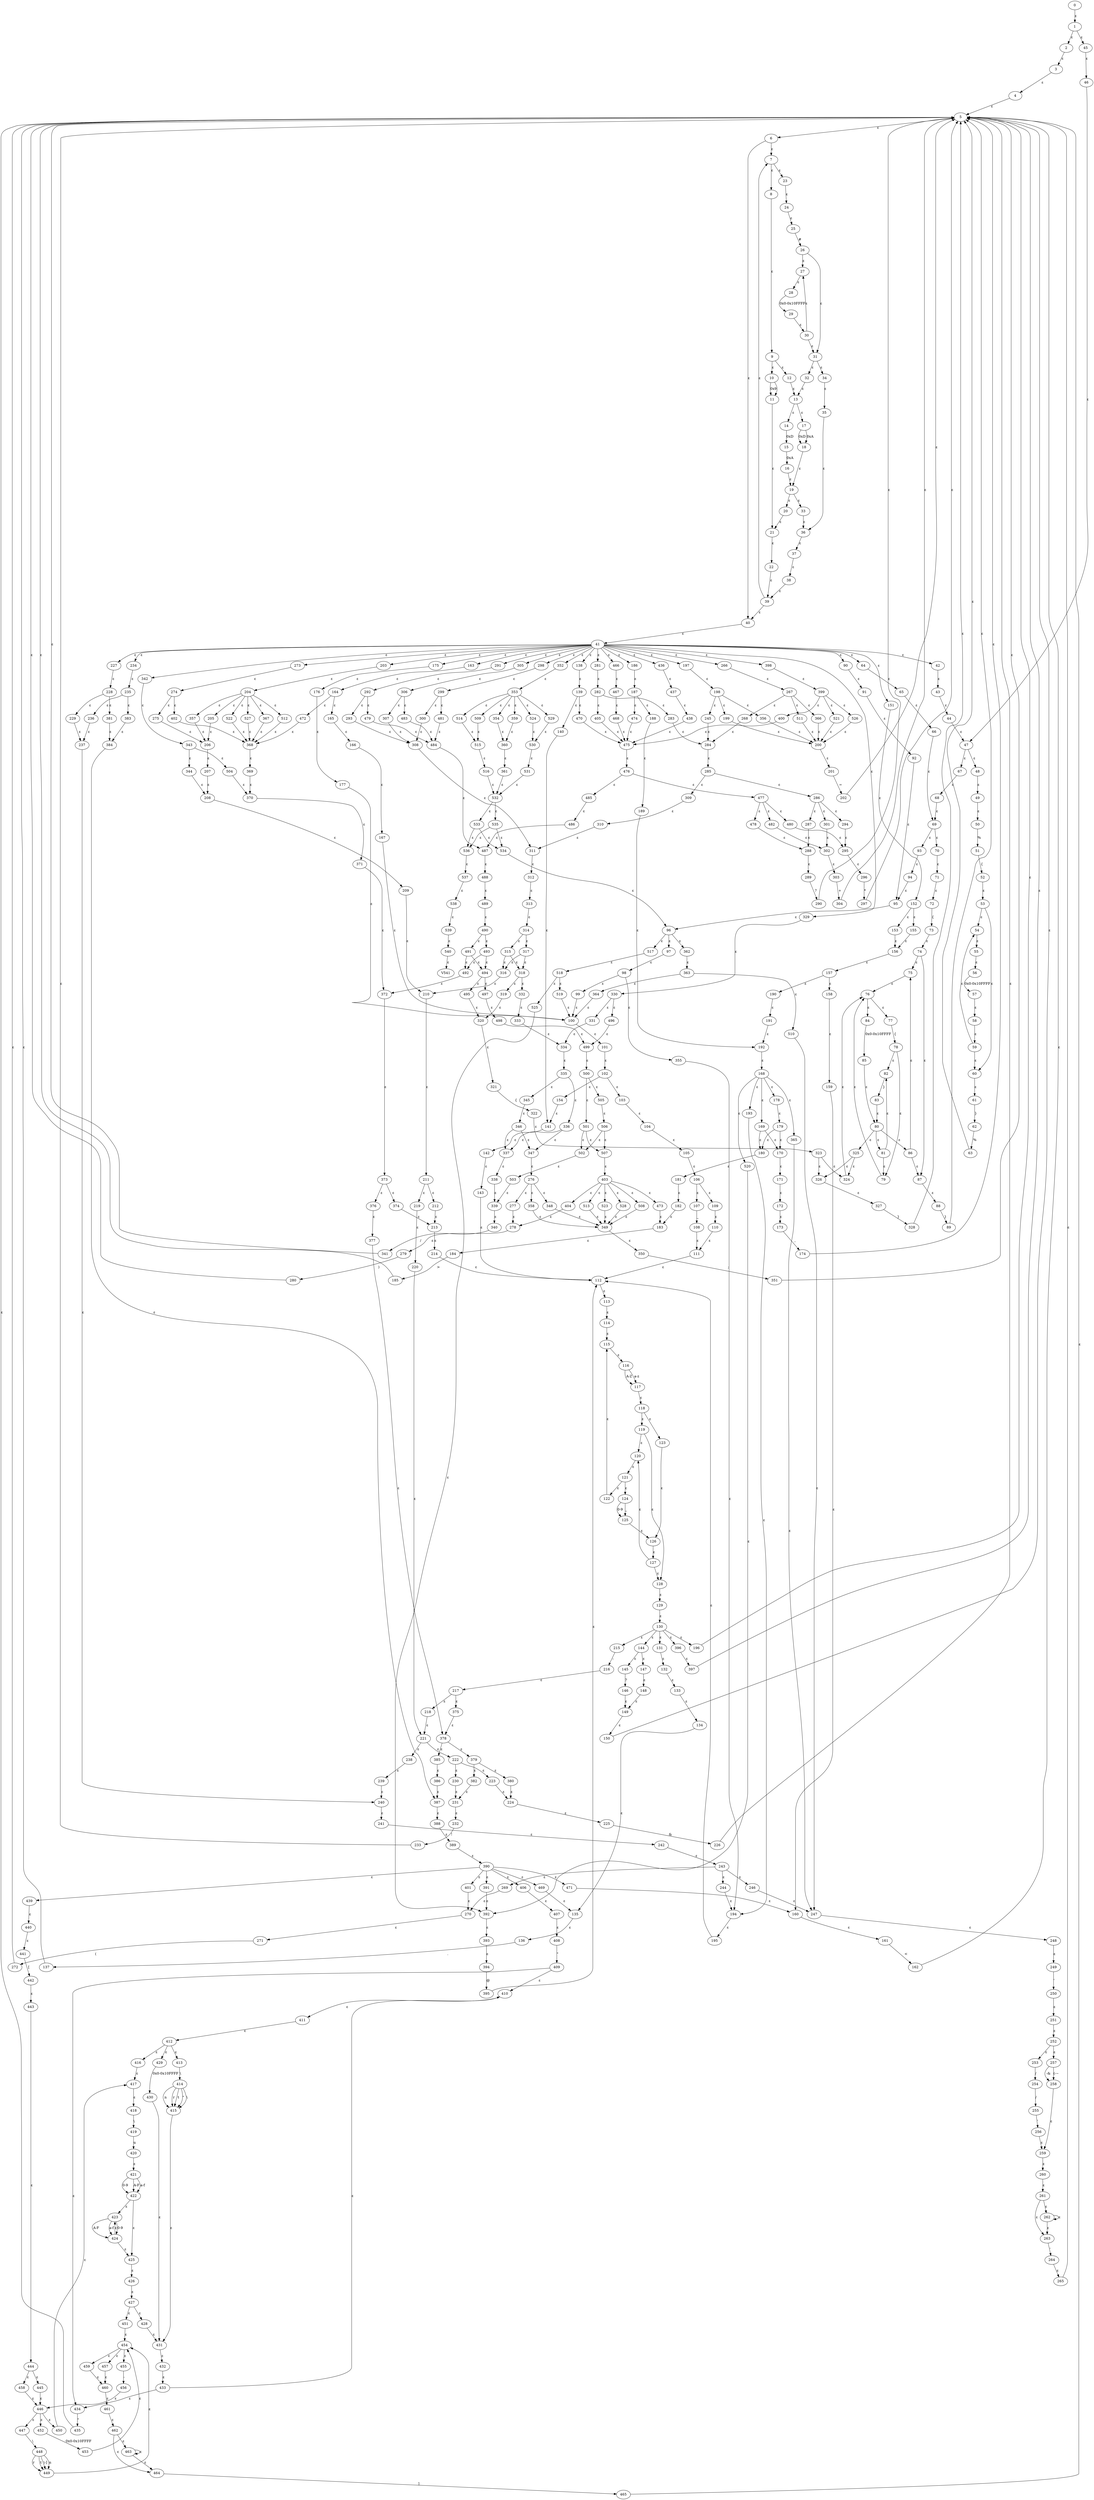 digraph fa {
  state0 [label="0"];
  state0 -> state1 [label="ε"];
  state1 [label="1"];
  state1 -> state2 [label="ε"];
  state2 [label="2"];
  state2 -> state3 [label="ε"];
  state3 [label="3"];
  state3 -> state4 [label="ε"];
  state4 [label="4"];
  state4 -> state5 [label="ε"];
  state5 [label="5"];
  state5 -> state6 [label="ε"];
  state6 [label="6"];
  state6 -> state7 [label="ε"];
  state7 [label="7"];
  state7 -> state8 [label="ε"];
  state8 [label="8"];
  state8 -> state9 [label="ε"];
  state9 [label="9"];
  state9 -> state10 [label="ε"];
  state10 [label="10"];
  state10 -> state11 [label="0x9"];
  state11 [label="11"];
  state11 -> state21 [label="ε"];
  state21 [label="21"];
  state21 -> state22 [label="ε"];
  state22 [label="22"];
  state22 -> state39 [label="ε"];
  state39 [label="39"];
  state39 -> state7 [label="ε"];
  state39 -> state40 [label="ε"];
  state40 [label="40"];
  state40 -> state41 [label="ε"];
  state41 [label="41"];
  state41 -> state42 [label="ε"];
  state42 [label="42"];
  state42 -> state43 [label="ε"];
  state43 [label="43"];
  state43 -> state44 [label="ε"];
  state44 [label="44"];
  state44 -> state47 [label="ε"];
  state47 [label="47"];
  state47 -> state48 [label="ε"];
  state48 [label="48"];
  state48 -> state49 [label="ε"];
  state49 [label="49"];
  state49 -> state50 [label="ε"];
  state50 [label="50"];
  state50 -> state51 [label="%"];
  state51 [label="51"];
  state51 -> state52 [label="{"];
  state52 [label="52"];
  state52 -> state53 [label="ε"];
  state53 [label="53"];
  state53 -> state54 [label="ε"];
  state54 [label="54"];
  state54 -> state55 [label="ε"];
  state55 [label="55"];
  state55 -> state56 [label="ε"];
  state56 [label="56"];
  state56 -> state57 [label="0x0-0x10FFFF"];
  state57 [label="57"];
  state57 -> state58 [label="ε"];
  state58 [label="58"];
  state58 -> state59 [label="ε"];
  state59 [label="59"];
  state59 -> state54 [label="ε"];
  state59 -> state60 [label="ε"];
  state60 [label="60"];
  state60 -> state61 [label="ε"];
  state61 [label="61"];
  state61 -> state62 [label="}"];
  state62 [label="62"];
  state62 -> state63 [label="%"];
  state63 [label="63"];
  state63 -> state5 [label="ε"];
  state53 -> state60 [label="ε"];
  state47 -> state67 [label="ε"];
  state67 [label="67"];
  state67 -> state68 [label="ε"];
  state68 [label="68"];
  state68 -> state69 [label="ε"];
  state69 [label="69"];
  state69 -> state70 [label="ε"];
  state70 [label="70"];
  state70 -> state71 [label="ε"];
  state71 [label="71"];
  state71 -> state72 [label="ε"];
  state72 [label="72"];
  state72 -> state73 [label="{"];
  state73 [label="73"];
  state73 -> state74 [label="ε"];
  state74 [label="74"];
  state74 -> state75 [label="ε"];
  state75 [label="75"];
  state75 -> state76 [label="ε"];
  state76 [label="76"];
  state76 -> state77 [label="ε"];
  state77 [label="77"];
  state77 -> state78 [label="{"];
  state78 [label="78"];
  state78 -> state79 [label="ε"];
  state79 [label="79"];
  state79 -> state76 [label="ε"];
  state78 -> state82 [label="ε"];
  state82 [label="82"];
  state82 -> state83 [label="}"];
  state83 [label="83"];
  state83 -> state80 [label="ε"];
  state80 [label="80"];
  state80 -> state81 [label="ε"];
  state81 [label="81"];
  state81 -> state79 [label="ε"];
  state81 -> state82 [label="ε"];
  state80 -> state86 [label="ε"];
  state86 [label="86"];
  state86 -> state75 [label="ε"];
  state86 -> state87 [label="ε"];
  state87 [label="87"];
  state87 -> state88 [label="ε"];
  state88 [label="88"];
  state88 -> state89 [label="}"];
  state89 [label="89"];
  state89 -> state5 [label="ε"];
  state80 -> state325 [label="ε"];
  state325 [label="325"];
  state325 -> state324 [label="ε"];
  state324 [label="324"];
  state324 -> state76 [label="ε"];
  state325 -> state326 [label="ε"];
  state326 [label="326"];
  state326 -> state327 [label="ε"];
  state327 [label="327"];
  state327 -> state328 [label="}"];
  state328 [label="328"];
  state328 -> state5 [label="ε"];
  state76 -> state84 [label="ε"];
  state84 [label="84"];
  state84 -> state85 [label="0x0-0x10FFFF"];
  state85 [label="85"];
  state85 -> state80 [label="ε"];
  state74 -> state87 [label="ε"];
  state69 -> state93 [label="ε"];
  state93 [label="93"];
  state93 -> state94 [label="ε"];
  state94 [label="94"];
  state94 -> state95 [label="ε"];
  state95 [label="95"];
  state95 -> state96 [label="ε"];
  state96 [label="96"];
  state96 -> state97 [label="ε"];
  state97 [label="97"];
  state97 -> state98 [label="ε"];
  state98 [label="98"];
  state98 -> state99 [label="ε"];
  state99 [label="99"];
  state99 -> state100 [label="ε"];
  state100 [label="100"];
  state100 -> state101 [label="ε"];
  state101 [label="101"];
  state101 -> state102 [label="ε"];
  state102 [label="102"];
  state102 -> state103 [label="ε"];
  state103 [label="103"];
  state103 -> state104 [label="ε"];
  state104 [label="104"];
  state104 -> state105 [label="ε"];
  state105 [label="105"];
  state105 -> state106 [label="ε"];
  state106 [label="106"];
  state106 -> state107 [label="ε"];
  state107 [label="107"];
  state107 -> state108 [label="_"];
  state108 [label="108"];
  state108 -> state111 [label="ε"];
  state111 [label="111"];
  state111 -> state112 [label="ε"];
  state112 [label="112"];
  state112 -> state113 [label="ε"];
  state113 [label="113"];
  state113 -> state114 [label="ε"];
  state114 [label="114"];
  state114 -> state115 [label="ε"];
  state115 [label="115"];
  state115 -> state116 [label="ε"];
  state116 [label="116"];
  state116 -> state117 [label="A-Z"];
  state117 [label="117"];
  state117 -> state118 [label="ε"];
  state118 [label="118"];
  state118 -> state119 [label="ε"];
  state119 [label="119"];
  state119 -> state120 [label="ε"];
  state120 [label="120"];
  state120 -> state121 [label="ε"];
  state121 [label="121"];
  state121 -> state122 [label="ε"];
  state122 [label="122"];
  state122 -> state115 [label="ε"];
  state121 -> state124 [label="ε"];
  state124 [label="124"];
  state124 -> state125 [label="0-9"];
  state125 [label="125"];
  state125 -> state126 [label="ε"];
  state126 [label="126"];
  state126 -> state127 [label="ε"];
  state127 [label="127"];
  state127 -> state120 [label="ε"];
  state127 -> state128 [label="ε"];
  state128 [label="128"];
  state128 -> state129 [label="ε"];
  state129 [label="129"];
  state129 -> state130 [label="ε"];
  state130 [label="130"];
  state130 -> state131 [label="ε"];
  state131 [label="131"];
  state131 -> state132 [label="ε"];
  state132 [label="132"];
  state132 -> state133 [label="ε"];
  state133 [label="133"];
  state133 -> state134 [label="ε"];
  state134 [label="134"];
  state134 -> state135 [label="ε"];
  state135 [label="135"];
  state135 -> state136 [label="ε"];
  state136 [label="136"];
  state136 -> state137 [label="."];
  state137 [label="137"];
  state137 -> state5 [label="ε"];
  state130 -> state144 [label="ε"];
  state144 [label="144"];
  state144 -> state145 [label="ε"];
  state145 [label="145"];
  state145 -> state146 [label="?"];
  state146 [label="146"];
  state146 -> state149 [label="ε"];
  state149 [label="149"];
  state149 -> state150 [label="ε"];
  state150 [label="150"];
  state150 -> state5 [label="ε"];
  state144 -> state147 [label="ε"];
  state147 [label="147"];
  state147 -> state148 [label="ε"];
  state148 [label="148"];
  state148 -> state149 [label="ε"];
  state130 -> state196 [label="ε"];
  state196 [label="196"];
  state196 -> state5 [label="ε"];
  state130 -> state215 [label="ε"];
  state215 [label="215"];
  state215 -> state216 [label=":"];
  state216 [label="216"];
  state216 -> state217 [label="ε"];
  state217 [label="217"];
  state217 -> state218 [label="ε"];
  state218 [label="218"];
  state218 -> state221 [label="ε"];
  state221 [label="221"];
  state221 -> state222 [label="ε"];
  state222 [label="222"];
  state222 -> state223 [label="ε"];
  state223 [label="223"];
  state223 -> state224 [label="ε"];
  state224 [label="224"];
  state224 -> state225 [label="ε"];
  state225 [label="225"];
  state225 -> state226 [label="&"];
  state226 [label="226"];
  state226 -> state5 [label="ε"];
  state222 -> state230 [label="ε"];
  state230 [label="230"];
  state230 -> state231 [label="ε"];
  state231 [label="231"];
  state231 -> state232 [label="ε"];
  state232 [label="232"];
  state232 -> state233 [label="!"];
  state233 [label="233"];
  state233 -> state5 [label="ε"];
  state221 -> state238 [label="ε"];
  state238 [label="238"];
  state238 -> state239 [label="ε"];
  state239 [label="239"];
  state239 -> state240 [label="ε"];
  state240 [label="240"];
  state240 -> state241 [label="ε"];
  state241 [label="241"];
  state241 -> state242 [label="ε"];
  state242 [label="242"];
  state242 -> state243 [label="ε"];
  state243 [label="243"];
  state243 -> state244 [label="ε"];
  state244 [label="244"];
  state244 -> state194 [label="ε"];
  state194 [label="194"];
  state194 -> state195 [label="ε"];
  state195 [label="195"];
  state195 -> state112 [label="ε"];
  state243 -> state246 [label="ε"];
  state246 [label="246"];
  state246 -> state247 [label="ε"];
  state247 [label="247"];
  state247 -> state248 [label="ε"];
  state248 [label="248"];
  state248 -> state249 [label="ε"];
  state249 [label="249"];
  state249 -> state250 [label="'"];
  state250 [label="250"];
  state250 -> state251 [label="ε"];
  state251 [label="251"];
  state251 -> state252 [label="ε"];
  state252 [label="252"];
  state252 -> state253 [label="ε"];
  state253 [label="253"];
  state253 -> state254 [label="/"];
  state254 [label="254"];
  state254 -> state255 [label="/"];
  state255 [label="255"];
  state255 -> state256 [label="'"];
  state256 [label="256"];
  state256 -> state259 [label="ε"];
  state259 [label="259"];
  state259 -> state260 [label="ε"];
  state260 [label="260"];
  state260 -> state261 [label="ε"];
  state261 [label="261"];
  state261 -> state262 [label="ε"];
  state262 [label="262"];
  state262 -> state262 [label="ε"];
  state262 -> state263 [label="ε"];
  state263 [label="263"];
  state263 -> state264 [label="'"];
  state264 [label="264"];
  state264 -> state265 [label="ε"];
  state265 [label="265"];
  state265 -> state5 [label="ε"];
  state261 -> state263 [label="ε"];
  state252 -> state257 [label="ε"];
  state257 [label="257"];
  state257 -> state258 [label=" -&"];
  state258 [label="258"];
  state258 -> state259 [label="ε"];
  state257 -> state258 [label="(-~"];
  state243 -> state269 [label="ε"];
  state269 [label="269"];
  state269 -> state270 [label="ε"];
  state270 [label="270"];
  state270 -> state271 [label="ε"];
  state271 [label="271"];
  state271 -> state272 [label="("];
  state272 [label="272"];
  state272 -> state5 [label="ε"];
  state217 -> state375 [label="ε"];
  state375 [label="375"];
  state375 -> state378 [label="ε"];
  state378 [label="378"];
  state378 -> state379 [label="ε"];
  state379 [label="379"];
  state379 -> state380 [label="ε"];
  state380 [label="380"];
  state380 -> state224 [label="ε"];
  state379 -> state382 [label="ε"];
  state382 [label="382"];
  state382 -> state231 [label="ε"];
  state378 -> state385 [label="ε"];
  state385 [label="385"];
  state385 -> state386 [label="ε"];
  state386 [label="386"];
  state386 -> state387 [label="ε"];
  state387 [label="387"];
  state387 -> state388 [label="ε"];
  state388 [label="388"];
  state388 -> state389 [label="ε"];
  state389 [label="389"];
  state389 -> state390 [label="ε"];
  state390 [label="390"];
  state390 -> state391 [label="ε"];
  state391 [label="391"];
  state391 -> state392 [label="ε"];
  state392 [label="392"];
  state392 -> state393 [label="ε"];
  state393 [label="393"];
  state393 -> state394 [label="ε"];
  state394 [label="394"];
  state394 -> state395 [label="@"];
  state395 [label="395"];
  state395 -> state112 [label="ε"];
  state390 -> state401 [label="ε"];
  state401 [label="401"];
  state401 -> state270 [label="ε"];
  state390 -> state406 [label="ε"];
  state406 [label="406"];
  state406 -> state407 [label="ε"];
  state407 [label="407"];
  state407 -> state408 [label="ε"];
  state408 [label="408"];
  state408 -> state409 [label="\""];
  state409 [label="409"];
  state409 -> state410 [label="ε"];
  state410 [label="410"];
  state410 -> state411 [label="ε"];
  state411 [label="411"];
  state411 -> state412 [label="ε"];
  state412 [label="412"];
  state412 -> state413 [label="ε"];
  state413 [label="413"];
  state413 -> state414 [label="\\"];
  state414 [label="414"];
  state414 -> state415 [label="\""];
  state415 [label="415"];
  state415 -> state431 [label="ε"];
  state431 [label="431"];
  state431 -> state432 [label="ε"];
  state432 [label="432"];
  state432 -> state433 [label="ε"];
  state433 [label="433"];
  state433 -> state410 [label="ε"];
  state433 -> state434 [label="ε"];
  state434 [label="434"];
  state434 -> state435 [label="\""];
  state435 [label="435"];
  state435 -> state5 [label="ε"];
  state414 -> state415 [label="\\"];
  state414 -> state415 [label="n"];
  state414 -> state415 [label="r"];
  state414 -> state415 [label="t"];
  state412 -> state416 [label="ε"];
  state416 [label="416"];
  state416 -> state417 [label="ε"];
  state417 [label="417"];
  state417 -> state418 [label="ε"];
  state418 [label="418"];
  state418 -> state419 [label="\\"];
  state419 [label="419"];
  state419 -> state420 [label="u"];
  state420 [label="420"];
  state420 -> state421 [label="ε"];
  state421 [label="421"];
  state421 -> state422 [label="0-9"];
  state422 [label="422"];
  state422 -> state423 [label="ε"];
  state423 [label="423"];
  state423 -> state424 [label="0-9"];
  state424 [label="424"];
  state424 -> state423 [label="ε"];
  state424 -> state425 [label="ε"];
  state425 [label="425"];
  state425 -> state426 [label="ε"];
  state426 [label="426"];
  state426 -> state427 [label="ε"];
  state427 [label="427"];
  state427 -> state428 [label="ε"];
  state428 [label="428"];
  state428 -> state431 [label="ε"];
  state427 -> state451 [label="ε"];
  state451 [label="451"];
  state451 -> state454 [label="ε"];
  state454 [label="454"];
  state454 -> state455 [label="ε"];
  state455 [label="455"];
  state455 -> state456 [label="-"];
  state456 [label="456"];
  state456 -> state446 [label="ε"];
  state446 [label="446"];
  state446 -> state447 [label="ε"];
  state447 [label="447"];
  state447 -> state448 [label="\\"];
  state448 [label="448"];
  state448 -> state449 [label="\\-]"];
  state449 [label="449"];
  state449 -> state454 [label="ε"];
  state448 -> state449 [label="n"];
  state448 -> state449 [label="r"];
  state448 -> state449 [label="t"];
  state446 -> state450 [label="ε"];
  state450 [label="450"];
  state450 -> state417 [label="ε"];
  state446 -> state452 [label="ε"];
  state452 [label="452"];
  state452 -> state453 [label="0x0-0x10FFFF"];
  state453 [label="453"];
  state453 -> state454 [label="ε"];
  state454 -> state457 [label="ε"];
  state457 [label="457"];
  state457 -> state460 [label="ε"];
  state460 [label="460"];
  state460 -> state461 [label="ε"];
  state461 [label="461"];
  state461 -> state462 [label="ε"];
  state462 [label="462"];
  state462 -> state463 [label="ε"];
  state463 [label="463"];
  state463 -> state463 [label="ε"];
  state463 -> state464 [label="ε"];
  state464 [label="464"];
  state464 -> state465 [label="]"];
  state465 [label="465"];
  state465 -> state5 [label="ε"];
  state462 -> state464 [label="ε"];
  state454 -> state459 [label="ε"];
  state459 [label="459"];
  state459 -> state460 [label="ε"];
  state423 -> state424 [label="A-F"];
  state423 -> state424 [label="a-f"];
  state422 -> state425 [label="ε"];
  state421 -> state422 [label="A-F"];
  state421 -> state422 [label="a-f"];
  state412 -> state429 [label="ε"];
  state429 [label="429"];
  state429 -> state430 [label="0x0-0x10FFFF"];
  state430 [label="430"];
  state430 -> state431 [label="ε"];
  state409 -> state434 [label="ε"];
  state390 -> state439 [label="ε"];
  state439 [label="439"];
  state439 -> state440 [label="ε"];
  state440 [label="440"];
  state440 -> state441 [label="ε"];
  state441 [label="441"];
  state441 -> state442 [label="["];
  state442 [label="442"];
  state442 -> state443 [label="ε"];
  state443 [label="443"];
  state443 -> state444 [label="ε"];
  state444 [label="444"];
  state444 -> state445 [label="ε"];
  state445 [label="445"];
  state445 -> state446 [label="ε"];
  state444 -> state458 [label="ε"];
  state458 [label="458"];
  state458 -> state446 [label="ε"];
  state390 -> state469 [label="ε"];
  state469 [label="469"];
  state469 -> state135 [label="ε"];
  state390 -> state471 [label="ε"];
  state471 [label="471"];
  state471 -> state160 [label="ε"];
  state160 [label="160"];
  state160 -> state161 [label="ε"];
  state161 [label="161"];
  state161 -> state162 [label="<"];
  state162 [label="162"];
  state162 -> state5 [label="ε"];
  state130 -> state396 [label="ε"];
  state396 [label="396"];
  state396 -> state397 [label="ε"];
  state397 [label="397"];
  state397 -> state5 [label="ε"];
  state124 -> state125 [label="_"];
  state119 -> state128 [label="ε"];
  state118 -> state123 [label="ε"];
  state123 [label="123"];
  state123 -> state126 [label="ε"];
  state116 -> state117 [label="a-z"];
  state106 -> state109 [label="ε"];
  state109 [label="109"];
  state109 -> state110 [label="ε"];
  state110 [label="110"];
  state110 -> state111 [label="ε"];
  state102 -> state154 [label="ε"];
  state154 [label="154"];
  state154 -> state141 [label="ε"];
  state141 [label="141"];
  state141 -> state142 [label="ε"];
  state142 [label="142"];
  state142 -> state143 [label="ε"];
  state143 [label="143"];
  state143 -> state112 [label="ε"];
  state98 -> state355 [label="ε"];
  state355 [label="355"];
  state355 -> state194 [label="ε"];
  state96 -> state362 [label="ε"];
  state362 [label="362"];
  state362 -> state363 [label="ε"];
  state363 [label="363"];
  state363 -> state364 [label="ε"];
  state364 [label="364"];
  state364 -> state100 [label="ε"];
  state363 -> state510 [label="ε"];
  state510 [label="510"];
  state510 -> state247 [label="ε"];
  state96 -> state517 [label="ε"];
  state517 [label="517"];
  state517 -> state518 [label="ε"];
  state518 [label="518"];
  state518 -> state519 [label="ε"];
  state519 [label="519"];
  state519 -> state100 [label="ε"];
  state518 -> state525 [label="ε"];
  state525 [label="525"];
  state525 -> state392 [label="ε"];
  state41 -> state64 [label="ε"];
  state64 [label="64"];
  state64 -> state65 [label="ε"];
  state65 [label="65"];
  state65 -> state66 [label="ε"];
  state66 [label="66"];
  state66 -> state69 [label="ε"];
  state41 -> state90 [label="ε"];
  state90 [label="90"];
  state90 -> state91 [label="ε"];
  state91 [label="91"];
  state91 -> state92 [label="ε"];
  state92 [label="92"];
  state92 -> state95 [label="ε"];
  state41 -> state138 [label="ε"];
  state138 [label="138"];
  state138 -> state139 [label="ε"];
  state139 [label="139"];
  state139 -> state140 [label="ε"];
  state140 [label="140"];
  state140 -> state141 [label="ε"];
  state139 -> state470 [label="ε"];
  state470 [label="470"];
  state470 -> state475 [label="ε"];
  state475 [label="475"];
  state475 -> state476 [label="ε"];
  state476 [label="476"];
  state476 -> state477 [label="ε"];
  state477 [label="477"];
  state477 -> state478 [label="ε"];
  state478 [label="478"];
  state478 -> state288 [label="ε"];
  state288 [label="288"];
  state288 -> state289 [label="ε"];
  state289 [label="289"];
  state289 -> state290 [label="?"];
  state290 [label="290"];
  state290 -> state5 [label="ε"];
  state477 -> state480 [label="ε"];
  state480 [label="480"];
  state480 -> state295 [label="ε"];
  state295 [label="295"];
  state295 -> state296 [label="ε"];
  state296 [label="296"];
  state296 -> state297 [label="*"];
  state297 [label="297"];
  state297 -> state5 [label="ε"];
  state477 -> state482 [label="ε"];
  state482 [label="482"];
  state482 -> state302 [label="ε"];
  state302 [label="302"];
  state302 -> state303 [label="ε"];
  state303 [label="303"];
  state303 -> state304 [label="+"];
  state304 [label="304"];
  state304 -> state5 [label="ε"];
  state476 -> state485 [label="ε"];
  state485 [label="485"];
  state485 -> state486 [label="ε"];
  state486 [label="486"];
  state486 -> state487 [label="ε"];
  state487 [label="487"];
  state487 -> state488 [label="ε"];
  state488 [label="488"];
  state488 -> state489 [label="ε"];
  state489 [label="489"];
  state489 -> state490 [label="ε"];
  state490 [label="490"];
  state490 -> state491 [label="ε"];
  state491 [label="491"];
  state491 -> state492 [label="ε"];
  state492 [label="492"];
  state492 -> state372 [label="ε"];
  state372 [label="372"];
  state372 -> state373 [label="ε"];
  state373 [label="373"];
  state373 -> state374 [label="ε"];
  state374 [label="374"];
  state374 -> state213 [label="ε"];
  state213 [label="213"];
  state213 -> state214 [label="ε"];
  state214 [label="214"];
  state214 -> state112 [label="ε"];
  state373 -> state376 [label="ε"];
  state376 [label="376"];
  state376 -> state377 [label="ε"];
  state377 [label="377"];
  state377 -> state378 [label="ε"];
  state491 -> state494 [label="ε"];
  state494 [label="494"];
  state494 -> state495 [label="ε"];
  state495 [label="495"];
  state495 -> state320 [label="ε"];
  state320 [label="320"];
  state320 -> state321 [label="ε"];
  state321 [label="321"];
  state321 -> state322 [label="{"];
  state322 [label="322"];
  state322 -> state323 [label="ε"];
  state323 [label="323"];
  state323 -> state324 [label="ε"];
  state323 -> state326 [label="ε"];
  state494 -> state497 [label="ε"];
  state497 [label="497"];
  state497 -> state498 [label="ε"];
  state498 [label="498"];
  state498 -> state499 [label="ε"];
  state499 [label="499"];
  state499 -> state500 [label="ε"];
  state500 [label="500"];
  state500 -> state501 [label="ε"];
  state501 [label="501"];
  state501 -> state502 [label="ε"];
  state502 [label="502"];
  state502 -> state503 [label="ε"];
  state503 [label="503"];
  state503 -> state339 [label="ε"];
  state339 [label="339"];
  state339 -> state340 [label="ε"];
  state340 [label="340"];
  state340 -> state341 [label="/"];
  state341 [label="341"];
  state341 -> state5 [label="ε"];
  state501 -> state507 [label="ε"];
  state507 [label="507"];
  state507 -> state403 [label="ε"];
  state403 [label="403"];
  state403 -> state404 [label="ε"];
  state404 [label="404"];
  state404 -> state278 [label="ε"];
  state278 [label="278"];
  state278 -> state279 [label="ε"];
  state279 [label="279"];
  state279 -> state280 [label=")"];
  state280 [label="280"];
  state280 -> state5 [label="ε"];
  state403 -> state473 [label="ε"];
  state473 [label="473"];
  state473 -> state183 [label="ε"];
  state183 [label="183"];
  state183 -> state184 [label="ε"];
  state184 [label="184"];
  state184 -> state185 [label=">"];
  state185 [label="185"];
  state185 -> state5 [label="ε"];
  state403 -> state508 [label="ε"];
  state508 [label="508"];
  state508 -> state349 [label="ε"];
  state349 [label="349"];
  state349 -> state350 [label="ε"];
  state350 [label="350"];
  state350 -> state351 [label=";"];
  state351 [label="351"];
  state351 -> state5 [label="ε"];
  state403 -> state513 [label="ε"];
  state513 [label="513"];
  state513 -> state349 [label="ε"];
  state403 -> state523 [label="ε"];
  state523 [label="523"];
  state523 -> state349 [label="ε"];
  state403 -> state528 [label="ε"];
  state528 [label="528"];
  state528 -> state349 [label="ε"];
  state500 -> state505 [label="ε"];
  state505 [label="505"];
  state505 -> state506 [label="ε"];
  state506 [label="506"];
  state506 -> state502 [label="ε"];
  state506 -> state507 [label="ε"];
  state490 -> state493 [label="ε"];
  state493 [label="493"];
  state493 -> state492 [label="ε"];
  state493 -> state494 [label="ε"];
  state41 -> state151 [label="ε"];
  state151 [label="151"];
  state151 -> state152 [label="ε"];
  state152 [label="152"];
  state152 -> state153 [label="ε"];
  state153 [label="153"];
  state153 -> state156 [label="ε"];
  state156 [label="156"];
  state156 -> state157 [label="ε"];
  state157 [label="157"];
  state157 -> state158 [label="ε"];
  state158 [label="158"];
  state158 -> state159 [label="ε"];
  state159 [label="159"];
  state159 -> state160 [label="ε"];
  state157 -> state190 [label="ε"];
  state190 [label="190"];
  state190 -> state191 [label="ε"];
  state191 [label="191"];
  state191 -> state192 [label="ε"];
  state192 [label="192"];
  state192 -> state168 [label="ε"];
  state168 [label="168"];
  state168 -> state169 [label="ε"];
  state169 [label="169"];
  state169 -> state170 [label="ε"];
  state170 [label="170"];
  state170 -> state171 [label="ε"];
  state171 [label="171"];
  state171 -> state172 [label="ε"];
  state172 [label="172"];
  state172 -> state173 [label="ε"];
  state173 [label="173"];
  state173 -> state174 [label=","];
  state174 [label="174"];
  state174 -> state5 [label="ε"];
  state169 -> state180 [label="ε"];
  state180 [label="180"];
  state180 -> state181 [label="ε"];
  state181 [label="181"];
  state181 -> state182 [label="ε"];
  state182 [label="182"];
  state182 -> state183 [label="ε"];
  state168 -> state178 [label="ε"];
  state178 [label="178"];
  state178 -> state179 [label="ε"];
  state179 [label="179"];
  state179 -> state170 [label="ε"];
  state179 -> state180 [label="ε"];
  state168 -> state193 [label="ε"];
  state193 [label="193"];
  state193 -> state194 [label="ε"];
  state168 -> state365 [label="ε"];
  state365 [label="365"];
  state365 -> state247 [label="ε"];
  state168 -> state520 [label="ε"];
  state520 [label="520"];
  state520 -> state392 [label="ε"];
  state152 -> state155 [label="ε"];
  state155 [label="155"];
  state155 -> state156 [label="ε"];
  state41 -> state163 [label="ε"];
  state163 [label="163"];
  state163 -> state164 [label="ε"];
  state164 [label="164"];
  state164 -> state165 [label="ε"];
  state165 [label="165"];
  state165 -> state166 [label="ε"];
  state166 [label="166"];
  state166 -> state167 [label="ε"];
  state167 [label="167"];
  state167 -> state100 [label="ε"];
  state164 -> state472 [label="ε"];
  state472 [label="472"];
  state472 -> state368 [label="ε"];
  state368 [label="368"];
  state368 -> state369 [label="ε"];
  state369 [label="369"];
  state369 -> state370 [label="ε"];
  state370 [label="370"];
  state370 -> state371 [label="ε"];
  state371 [label="371"];
  state371 -> state372 [label="ε"];
  state41 -> state175 [label="ε"];
  state175 [label="175"];
  state175 -> state176 [label="ε"];
  state176 [label="176"];
  state176 -> state177 [label="ε"];
  state177 [label="177"];
  state177 -> state100 [label="ε"];
  state41 -> state186 [label="ε"];
  state186 [label="186"];
  state186 -> state187 [label="ε"];
  state187 [label="187"];
  state187 -> state188 [label="ε"];
  state188 [label="188"];
  state188 -> state189 [label="ε"];
  state189 [label="189"];
  state189 -> state192 [label="ε"];
  state187 -> state474 [label="ε"];
  state474 [label="474"];
  state474 -> state475 [label="ε"];
  state41 -> state197 [label="ε"];
  state197 [label="197"];
  state197 -> state198 [label="ε"];
  state198 [label="198"];
  state198 -> state199 [label="ε"];
  state199 [label="199"];
  state199 -> state200 [label="ε"];
  state200 [label="200"];
  state200 -> state201 [label="ε"];
  state201 [label="201"];
  state201 -> state202 [label="="];
  state202 [label="202"];
  state202 -> state5 [label="ε"];
  state198 -> state245 [label="ε"];
  state245 [label="245"];
  state245 -> state284 [label="ε"];
  state284 [label="284"];
  state284 -> state285 [label="ε"];
  state285 [label="285"];
  state285 -> state286 [label="ε"];
  state286 [label="286"];
  state286 -> state287 [label="ε"];
  state287 [label="287"];
  state287 -> state288 [label="ε"];
  state286 -> state294 [label="ε"];
  state294 [label="294"];
  state294 -> state295 [label="ε"];
  state286 -> state301 [label="ε"];
  state301 [label="301"];
  state301 -> state302 [label="ε"];
  state285 -> state309 [label="ε"];
  state309 [label="309"];
  state309 -> state310 [label="ε"];
  state310 [label="310"];
  state310 -> state311 [label="ε"];
  state311 [label="311"];
  state311 -> state312 [label="ε"];
  state312 [label="312"];
  state312 -> state313 [label="ε"];
  state313 [label="313"];
  state313 -> state314 [label="ε"];
  state314 [label="314"];
  state314 -> state315 [label="ε"];
  state315 [label="315"];
  state315 -> state316 [label="ε"];
  state316 [label="316"];
  state316 -> state210 [label="ε"];
  state210 [label="210"];
  state210 -> state211 [label="ε"];
  state211 [label="211"];
  state211 -> state212 [label="ε"];
  state212 [label="212"];
  state212 -> state213 [label="ε"];
  state211 -> state219 [label="ε"];
  state219 [label="219"];
  state219 -> state220 [label="ε"];
  state220 [label="220"];
  state220 -> state221 [label="ε"];
  state315 -> state318 [label="ε"];
  state318 [label="318"];
  state318 -> state319 [label="ε"];
  state319 [label="319"];
  state319 -> state320 [label="ε"];
  state318 -> state332 [label="ε"];
  state332 [label="332"];
  state332 -> state333 [label="ε"];
  state333 [label="333"];
  state333 -> state334 [label="ε"];
  state334 [label="334"];
  state334 -> state335 [label="ε"];
  state335 [label="335"];
  state335 -> state336 [label="ε"];
  state336 [label="336"];
  state336 -> state337 [label="ε"];
  state337 [label="337"];
  state337 -> state338 [label="ε"];
  state338 [label="338"];
  state338 -> state339 [label="ε"];
  state336 -> state347 [label="ε"];
  state347 [label="347"];
  state347 -> state276 [label="ε"];
  state276 [label="276"];
  state276 -> state277 [label="ε"];
  state277 [label="277"];
  state277 -> state278 [label="ε"];
  state276 -> state348 [label="ε"];
  state348 [label="348"];
  state348 -> state349 [label="ε"];
  state276 -> state358 [label="ε"];
  state358 [label="358"];
  state358 -> state349 [label="ε"];
  state335 -> state345 [label="ε"];
  state345 [label="345"];
  state345 -> state346 [label="ε"];
  state346 [label="346"];
  state346 -> state337 [label="ε"];
  state346 -> state347 [label="ε"];
  state314 -> state317 [label="ε"];
  state317 [label="317"];
  state317 -> state316 [label="ε"];
  state317 -> state318 [label="ε"];
  state198 -> state356 [label="ε"];
  state356 [label="356"];
  state356 -> state200 [label="ε"];
  state41 -> state203 [label="ε"];
  state203 [label="203"];
  state203 -> state204 [label="ε"];
  state204 [label="204"];
  state204 -> state205 [label="ε"];
  state205 [label="205"];
  state205 -> state206 [label="ε"];
  state206 [label="206"];
  state206 -> state207 [label="ε"];
  state207 [label="207"];
  state207 -> state208 [label="ε"];
  state208 [label="208"];
  state208 -> state209 [label="ε"];
  state209 [label="209"];
  state209 -> state210 [label="ε"];
  state204 -> state357 [label="ε"];
  state357 [label="357"];
  state357 -> state206 [label="ε"];
  state204 -> state367 [label="ε"];
  state367 [label="367"];
  state367 -> state368 [label="ε"];
  state204 -> state512 [label="ε"];
  state512 [label="512"];
  state512 -> state368 [label="ε"];
  state204 -> state522 [label="ε"];
  state522 [label="522"];
  state522 -> state368 [label="ε"];
  state204 -> state527 [label="ε"];
  state527 [label="527"];
  state527 -> state368 [label="ε"];
  state41 -> state227 [label="ε"];
  state227 [label="227"];
  state227 -> state228 [label="ε"];
  state228 [label="228"];
  state228 -> state229 [label="ε"];
  state229 [label="229"];
  state229 -> state237 [label="ε"];
  state237 [label="237"];
  state237 -> state240 [label="ε"];
  state228 -> state381 [label="ε"];
  state381 [label="381"];
  state381 -> state384 [label="ε"];
  state384 [label="384"];
  state384 -> state387 [label="ε"];
  state41 -> state234 [label="ε"];
  state234 [label="234"];
  state234 -> state235 [label="ε"];
  state235 [label="235"];
  state235 -> state236 [label="ε"];
  state236 [label="236"];
  state236 -> state237 [label="ε"];
  state235 -> state383 [label="ε"];
  state383 [label="383"];
  state383 -> state384 [label="ε"];
  state41 -> state266 [label="ε"];
  state266 [label="266"];
  state266 -> state267 [label="ε"];
  state267 [label="267"];
  state267 -> state268 [label="ε"];
  state268 [label="268"];
  state268 -> state284 [label="ε"];
  state267 -> state366 [label="ε"];
  state366 [label="366"];
  state366 -> state200 [label="ε"];
  state267 -> state511 [label="ε"];
  state511 [label="511"];
  state511 -> state200 [label="ε"];
  state41 -> state273 [label="ε"];
  state273 [label="273"];
  state273 -> state274 [label="ε"];
  state274 [label="274"];
  state274 -> state275 [label="ε"];
  state275 [label="275"];
  state275 -> state206 [label="ε"];
  state274 -> state402 [label="ε"];
  state402 [label="402"];
  state402 -> state368 [label="ε"];
  state41 -> state281 [label="ε"];
  state281 [label="281"];
  state281 -> state282 [label="ε"];
  state282 [label="282"];
  state282 -> state283 [label="ε"];
  state283 [label="283"];
  state283 -> state284 [label="ε"];
  state282 -> state405 [label="ε"];
  state405 [label="405"];
  state405 -> state475 [label="ε"];
  state41 -> state291 [label="ε"];
  state291 [label="291"];
  state291 -> state292 [label="ε"];
  state292 [label="292"];
  state292 -> state293 [label="ε"];
  state293 [label="293"];
  state293 -> state308 [label="ε"];
  state308 [label="308"];
  state308 -> state311 [label="ε"];
  state292 -> state479 [label="ε"];
  state479 [label="479"];
  state479 -> state484 [label="ε"];
  state484 [label="484"];
  state484 -> state487 [label="ε"];
  state41 -> state298 [label="ε"];
  state298 [label="298"];
  state298 -> state299 [label="ε"];
  state299 [label="299"];
  state299 -> state300 [label="ε"];
  state300 [label="300"];
  state300 -> state308 [label="ε"];
  state299 -> state481 [label="ε"];
  state481 [label="481"];
  state481 -> state484 [label="ε"];
  state41 -> state305 [label="ε"];
  state305 [label="305"];
  state305 -> state306 [label="ε"];
  state306 [label="306"];
  state306 -> state307 [label="ε"];
  state307 [label="307"];
  state307 -> state308 [label="ε"];
  state306 -> state483 [label="ε"];
  state483 [label="483"];
  state483 -> state484 [label="ε"];
  state41 -> state329 [label="ε"];
  state329 [label="329"];
  state329 -> state330 [label="ε"];
  state330 [label="330"];
  state330 -> state331 [label="ε"];
  state331 [label="331"];
  state331 -> state334 [label="ε"];
  state330 -> state496 [label="ε"];
  state496 [label="496"];
  state496 -> state499 [label="ε"];
  state41 -> state342 [label="ε"];
  state342 [label="342"];
  state342 -> state343 [label="ε"];
  state343 [label="343"];
  state343 -> state344 [label="ε"];
  state344 [label="344"];
  state344 -> state208 [label="ε"];
  state343 -> state504 [label="ε"];
  state504 [label="504"];
  state504 -> state370 [label="ε"];
  state41 -> state352 [label="ε"];
  state352 [label="352"];
  state352 -> state353 [label="ε"];
  state353 [label="353"];
  state353 -> state354 [label="ε"];
  state354 [label="354"];
  state354 -> state360 [label="ε"];
  state360 [label="360"];
  state360 -> state361 [label="ε"];
  state361 [label="361"];
  state361 -> state532 [label="ε"];
  state532 [label="532"];
  state532 -> state533 [label="ε"];
  state533 [label="533"];
  state533 -> state534 [label="ε"];
  state534 [label="534"];
  state534 -> state96 [label="ε"];
  state533 -> state536 [label="ε"];
  state536 [label="536"];
  state536 -> state537 [label="ε"];
  state537 [label="537"];
  state537 -> state538 [label="ε"];
  state538 [label="538"];
  state538 -> state539 [label="ε"];
  state539 [label="539"];
  state539 -> state540 [label="ε"];
  state540 [label="540"];
  state540 -> state541 [label="ε"];
  state541 [label="V541"];
  state532 -> state535 [label="ε"];
  state535 [label="535"];
  state535 -> state534 [label="ε"];
  state535 -> state536 [label="ε"];
  state353 -> state359 [label="ε"];
  state359 [label="359"];
  state359 -> state360 [label="ε"];
  state353 -> state509 [label="ε"];
  state509 [label="509"];
  state509 -> state515 [label="ε"];
  state515 [label="515"];
  state515 -> state516 [label="ε"];
  state516 [label="516"];
  state516 -> state532 [label="ε"];
  state353 -> state514 [label="ε"];
  state514 [label="514"];
  state514 -> state515 [label="ε"];
  state353 -> state524 [label="ε"];
  state524 [label="524"];
  state524 -> state530 [label="ε"];
  state530 [label="530"];
  state530 -> state531 [label="ε"];
  state531 [label="531"];
  state531 -> state532 [label="ε"];
  state353 -> state529 [label="ε"];
  state529 [label="529"];
  state529 -> state530 [label="ε"];
  state41 -> state398 [label="ε"];
  state398 [label="398"];
  state398 -> state399 [label="ε"];
  state399 [label="399"];
  state399 -> state400 [label="ε"];
  state400 [label="400"];
  state400 -> state475 [label="ε"];
  state399 -> state521 [label="ε"];
  state521 [label="521"];
  state521 -> state200 [label="ε"];
  state399 -> state526 [label="ε"];
  state526 [label="526"];
  state526 -> state200 [label="ε"];
  state41 -> state436 [label="ε"];
  state436 [label="436"];
  state436 -> state437 [label="ε"];
  state437 [label="437"];
  state437 -> state438 [label="ε"];
  state438 [label="438"];
  state438 -> state475 [label="ε"];
  state41 -> state466 [label="ε"];
  state466 [label="466"];
  state466 -> state467 [label="ε"];
  state467 [label="467"];
  state467 -> state468 [label="ε"];
  state468 [label="468"];
  state468 -> state475 [label="ε"];
  state10 -> state11 [label=" "];
  state9 -> state12 [label="ε"];
  state12 [label="12"];
  state12 -> state13 [label="ε"];
  state13 [label="13"];
  state13 -> state14 [label="ε"];
  state14 [label="14"];
  state14 -> state15 [label="0xD"];
  state15 [label="15"];
  state15 -> state16 [label="0xA"];
  state16 [label="16"];
  state16 -> state19 [label="ε"];
  state19 [label="19"];
  state19 -> state20 [label="ε"];
  state20 [label="20"];
  state20 -> state21 [label="ε"];
  state19 -> state33 [label="ε"];
  state33 [label="33"];
  state33 -> state36 [label="ε"];
  state36 [label="36"];
  state36 -> state37 [label="ε"];
  state37 [label="37"];
  state37 -> state38 [label="ε"];
  state38 [label="38"];
  state38 -> state39 [label="ε"];
  state13 -> state17 [label="ε"];
  state17 [label="17"];
  state17 -> state18 [label="0xA"];
  state18 [label="18"];
  state18 -> state19 [label="ε"];
  state17 -> state18 [label="0xD"];
  state7 -> state23 [label="ε"];
  state23 [label="23"];
  state23 -> state24 [label="ε"];
  state24 [label="24"];
  state24 -> state25 [label="ε"];
  state25 [label="25"];
  state25 -> state26 [label="#"];
  state26 [label="26"];
  state26 -> state27 [label="ε"];
  state27 [label="27"];
  state27 -> state28 [label="ε"];
  state28 [label="28"];
  state28 -> state29 [label="0x0-0x10FFFF"];
  state29 [label="29"];
  state29 -> state30 [label="ε"];
  state30 [label="30"];
  state30 -> state27 [label="ε"];
  state30 -> state31 [label="ε"];
  state31 [label="31"];
  state31 -> state32 [label="ε"];
  state32 [label="32"];
  state32 -> state13 [label="ε"];
  state31 -> state34 [label="ε"];
  state34 [label="34"];
  state34 -> state35 [label="ε"];
  state35 [label="35"];
  state35 -> state36 [label="ε"];
  state26 -> state31 [label="ε"];
  state6 -> state40 [label="ε"];
  state1 -> state45 [label="ε"];
  state45 [label="45"];
  state45 -> state46 [label="ε"];
  state46 [label="46"];
  state46 -> state47 [label="ε"];
}
